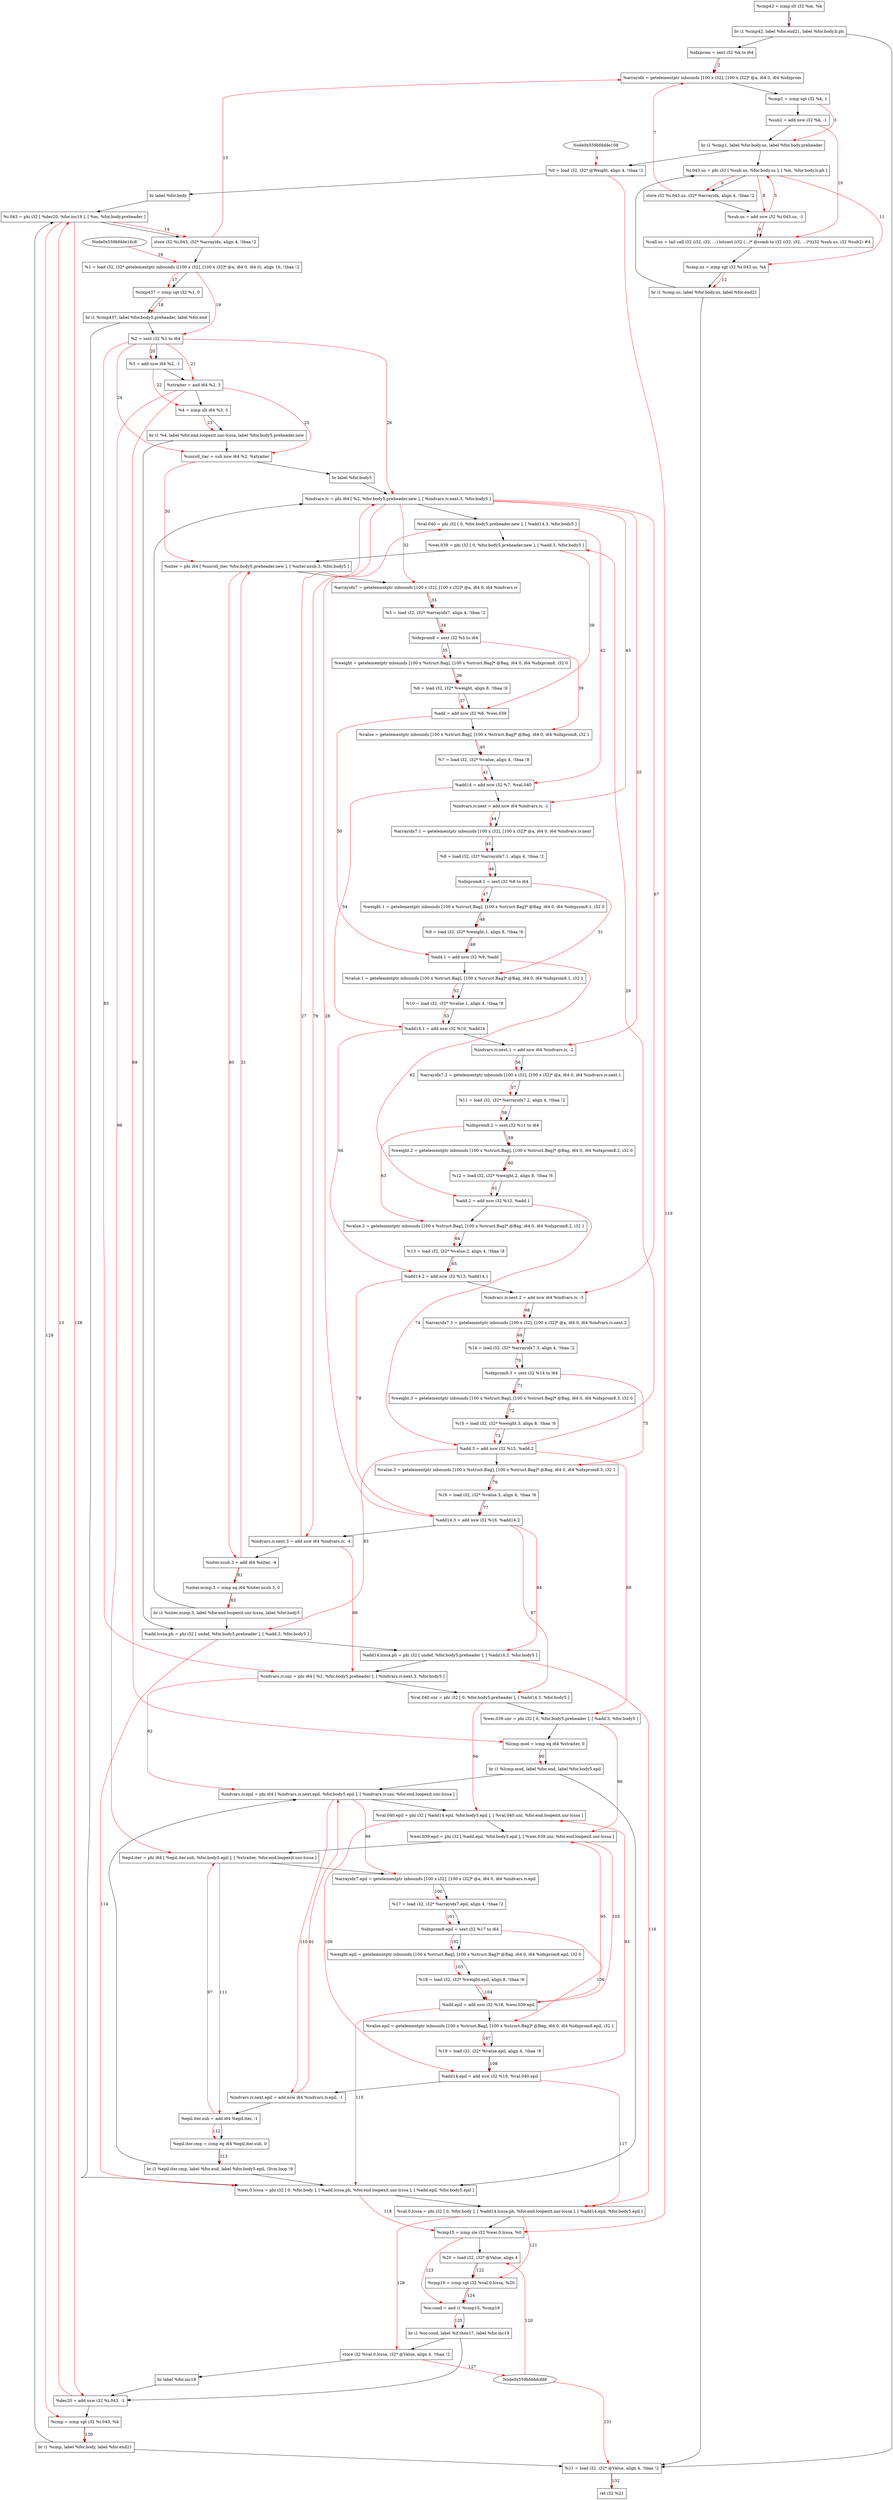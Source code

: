 digraph "CDFG for'func' function" {
	Node0x559bfdddedf0[shape=record, label="  %cmp42 = icmp slt i32 %m, %k"]
	Node0x559bfdd68c98[shape=record, label="  br i1 %cmp42, label %for.end21, label %for.body.lr.ph"]
	Node0x559bfdddef48[shape=record, label="  %idxprom = sext i32 %k to i64"]
	Node0x559bfdddf028[shape=record, label="  %arrayidx = getelementptr inbounds [100 x i32], [100 x i32]* @a, i64 0, i64 %idxprom"]
	Node0x559bfdddf110[shape=record, label="  %cmp1 = icmp sgt i32 %k, 1"]
	Node0x559bfdddf1d0[shape=record, label="  %sub2 = add nsw i32 %k, -1"]
	Node0x559bfdd68db8[shape=record, label="  br i1 %cmp1, label %for.body.us, label %for.body.preheader"]
	Node0x559bfdddf3d8[shape=record, label="  %0 = load i32, i32* @Weight, align 4, !tbaa !2"]
	Node0x559bfdde0588[shape=record, label="  br label %for.body"]
	Node0x559bfdde05f8[shape=record, label="  %i.043.us = phi i32 [ %sub.us, %for.body.us ], [ %m, %for.body.lr.ph ]"]
	Node0x559bfdde06f0[shape=record, label="  store i32 %i.043.us, i32* %arrayidx, align 4, !tbaa !2"]
	Node0x559bfdde0d80[shape=record, label="  %sub.us = add nsw i32 %i.043.us, -1"]
	Node0x559bfdde1238[shape=record, label="  %call.us = tail call i32 (i32, i32, ...) bitcast (i32 (...)* @comb to i32 (i32, i32, ...)*)(i32 %sub.us, i32 %sub2) #4"]
	Node0x559bfdde1330[shape=record, label="  %cmp.us = icmp sgt i32 %i.043.us, %k"]
	Node0x559bfdd74468[shape=record, label="  br i1 %cmp.us, label %for.body.us, label %for.end21"]
	Node0x559bfdde1528[shape=record, label="  %i.043 = phi i32 [ %dec20, %for.inc19 ], [ %m, %for.body.preheader ]"]
	Node0x559bfdde1610[shape=record, label="  store i32 %i.043, i32* %arrayidx, align 4, !tbaa !2"]
	Node0x559bfdde1718[shape=record, label="  %1 = load i32, i32* getelementptr inbounds ([100 x i32], [100 x i32]* @a, i64 0, i64 0), align 16, !tbaa !2"]
	Node0x559bfdde1790[shape=record, label="  %cmp437 = icmp sgt i32 %1, 0"]
	Node0x559bfdd74588[shape=record, label="  br i1 %cmp437, label %for.body5.preheader, label %for.end"]
	Node0x559bfdde1838[shape=record, label="  %2 = sext i32 %1 to i64"]
	Node0x559bfdde1a00[shape=record, label="  %3 = add nsw i64 %2, -1"]
	Node0x559bfdde1aa0[shape=record, label="  %xtraiter = and i64 %2, 3"]
	Node0x559bfdde1b40[shape=record, label="  %4 = icmp ult i64 %3, 3"]
	Node0x559bfdde2138[shape=record, label="  br i1 %4, label %for.end.loopexit.unr-lcssa, label %for.body5.preheader.new"]
	Node0x559bfdde21b0[shape=record, label="  %unroll_iter = sub nsw i64 %2, %xtraiter"]
	Node0x559bfdde2288[shape=record, label="  br label %for.body5"]
	Node0x559bfdde2338[shape=record, label="  %indvars.iv = phi i64 [ %2, %for.body5.preheader.new ], [ %indvars.iv.next.3, %for.body5 ]"]
	Node0x559bfdde2498[shape=record, label="  %val.040 = phi i32 [ 0, %for.body5.preheader.new ], [ %add14.3, %for.body5 ]"]
	Node0x559bfdde2608[shape=record, label="  %wei.039 = phi i32 [ 0, %for.body5.preheader.new ], [ %add.3, %for.body5 ]"]
	Node0x559bfdde2f68[shape=record, label="  %niter = phi i64 [ %unroll_iter, %for.body5.preheader.new ], [ %niter.nsub.3, %for.body5 ]"]
	Node0x559bfdde3068[shape=record, label="  %arrayidx7 = getelementptr inbounds [100 x i32], [100 x i32]* @a, i64 0, i64 %indvars.iv"]
	Node0x559bfdde3108[shape=record, label="  %5 = load i32, i32* %arrayidx7, align 4, !tbaa !2"]
	Node0x559bfdde3168[shape=record, label="  %idxprom8 = sext i32 %5 to i64"]
	Node0x559bfdde3240[shape=record, label="  %weight = getelementptr inbounds [100 x %struct.Bag], [100 x %struct.Bag]* @Bag, i64 0, i64 %idxprom8, i32 0"]
	Node0x559bfdde32c8[shape=record, label="  %6 = load i32, i32* %weight, align 8, !tbaa !6"]
	Node0x559bfdde3470[shape=record, label="  %add = add nsw i32 %6, %wei.039"]
	Node0x559bfdde3530[shape=record, label="  %value = getelementptr inbounds [100 x %struct.Bag], [100 x %struct.Bag]* @Bag, i64 0, i64 %idxprom8, i32 1"]
	Node0x559bfdde35b8[shape=record, label="  %7 = load i32, i32* %value, align 4, !tbaa !8"]
	Node0x559bfdde3760[shape=record, label="  %add14 = add nsw i32 %7, %val.040"]
	Node0x559bfdde37f0[shape=record, label="  %indvars.iv.next = add nsw i64 %indvars.iv, -1"]
	Node0x559bfdde38d8[shape=record, label="  %arrayidx7.1 = getelementptr inbounds [100 x i32], [100 x i32]* @a, i64 0, i64 %indvars.iv.next"]
	Node0x559bfdde3948[shape=record, label="  %8 = load i32, i32* %arrayidx7.1, align 4, !tbaa !2"]
	Node0x559bfdde3a38[shape=record, label="  %idxprom8.1 = sext i32 %8 to i64"]
	Node0x559bfdde3b10[shape=record, label="  %weight.1 = getelementptr inbounds [100 x %struct.Bag], [100 x %struct.Bag]* @Bag, i64 0, i64 %idxprom8.1, i32 0"]
	Node0x559bfdde3ba8[shape=record, label="  %9 = load i32, i32* %weight.1, align 8, !tbaa !6"]
	Node0x559bfdde4230[shape=record, label="  %add.1 = add nsw i32 %9, %add"]
	Node0x559bfdde42f0[shape=record, label="  %value.1 = getelementptr inbounds [100 x %struct.Bag], [100 x %struct.Bag]* @Bag, i64 0, i64 %idxprom8.1, i32 1"]
	Node0x559bfdde4378[shape=record, label="  %10 = load i32, i32* %value.1, align 4, !tbaa !8"]
	Node0x559bfdde4a00[shape=record, label="  %add14.1 = add nsw i32 %10, %add14"]
	Node0x559bfdde4af0[shape=record, label="  %indvars.iv.next.1 = add nsw i64 %indvars.iv, -2"]
	Node0x559bfdde4c08[shape=record, label="  %arrayidx7.2 = getelementptr inbounds [100 x i32], [100 x i32]* @a, i64 0, i64 %indvars.iv.next.1"]
	Node0x559bfdde4c78[shape=record, label="  %11 = load i32, i32* %arrayidx7.2, align 4, !tbaa !2"]
	Node0x559bfdde4cd8[shape=record, label="  %idxprom8.2 = sext i32 %11 to i64"]
	Node0x559bfdde4d80[shape=record, label="  %weight.2 = getelementptr inbounds [100 x %struct.Bag], [100 x %struct.Bag]* @Bag, i64 0, i64 %idxprom8.2, i32 0"]
	Node0x559bfdde4e18[shape=record, label="  %12 = load i32, i32* %weight.2, align 8, !tbaa !6"]
	Node0x559bfdde4e90[shape=record, label="  %add.2 = add nsw i32 %12, %add.1"]
	Node0x559bfdde5570[shape=record, label="  %value.2 = getelementptr inbounds [100 x %struct.Bag], [100 x %struct.Bag]* @Bag, i64 0, i64 %idxprom8.2, i32 1"]
	Node0x559bfdde55f8[shape=record, label="  %13 = load i32, i32* %value.2, align 4, !tbaa !8"]
	Node0x559bfdde5670[shape=record, label="  %add14.2 = add nsw i32 %13, %add14.1"]
	Node0x559bfdde5730[shape=record, label="  %indvars.iv.next.2 = add nsw i64 %indvars.iv, -3"]
	Node0x559bfdde5848[shape=record, label="  %arrayidx7.3 = getelementptr inbounds [100 x i32], [100 x i32]* @a, i64 0, i64 %indvars.iv.next.2"]
	Node0x559bfdde58b8[shape=record, label="  %14 = load i32, i32* %arrayidx7.3, align 4, !tbaa !2"]
	Node0x559bfdde5918[shape=record, label="  %idxprom8.3 = sext i32 %14 to i64"]
	Node0x559bfdde59c0[shape=record, label="  %weight.3 = getelementptr inbounds [100 x %struct.Bag], [100 x %struct.Bag]* @Bag, i64 0, i64 %idxprom8.3, i32 0"]
	Node0x559bfdde5a58[shape=record, label="  %15 = load i32, i32* %weight.3, align 8, !tbaa !6"]
	Node0x559bfdde5ad0[shape=record, label="  %add.3 = add nsw i32 %15, %add.2"]
	Node0x559bfdde5b70[shape=record, label="  %value.3 = getelementptr inbounds [100 x %struct.Bag], [100 x %struct.Bag]* @Bag, i64 0, i64 %idxprom8.3, i32 1"]
	Node0x559bfdde25b8[shape=record, label="  %16 = load i32, i32* %value.3, align 4, !tbaa !8"]
	Node0x559bfdde5c10[shape=record, label="  %add14.3 = add nsw i32 %16, %add14.2"]
	Node0x559bfdde5c80[shape=record, label="  %indvars.iv.next.3 = add nsw i64 %indvars.iv, -4"]
	Node0x559bfdde5cf0[shape=record, label="  %niter.nsub.3 = add i64 %niter, -4"]
	Node0x559bfdde5d60[shape=record, label="  %niter.ncmp.3 = icmp eq i64 %niter.nsub.3, 0"]
	Node0x559bfdde39d8[shape=record, label="  br i1 %niter.ncmp.3, label %for.end.loopexit.unr-lcssa, label %for.body5"]
	Node0x559bfdde1b88[shape=record, label="  %add.lcssa.ph = phi i32 [ undef, %for.body5.preheader ], [ %add.3, %for.body5 ]"]
	Node0x559bfdde5df8[shape=record, label="  %add14.lcssa.ph = phi i32 [ undef, %for.body5.preheader ], [ %add14.3, %for.body5 ]"]
	Node0x559bfdde5ec8[shape=record, label="  %indvars.iv.unr = phi i64 [ %2, %for.body5.preheader ], [ %indvars.iv.next.3, %for.body5 ]"]
	Node0x559bfdde5f98[shape=record, label="  %val.040.unr = phi i32 [ 0, %for.body5.preheader ], [ %add14.3, %for.body5 ]"]
	Node0x559bfdde6068[shape=record, label="  %wei.039.unr = phi i32 [ 0, %for.body5.preheader ], [ %add.3, %for.body5 ]"]
	Node0x559bfdde6130[shape=record, label="  %lcmp.mod = icmp eq i64 %xtraiter, 0"]
	Node0x559bfdde6238[shape=record, label="  br i1 %lcmp.mod, label %for.end, label %for.body5.epil"]
	Node0x559bfdde6338[shape=record, label="  %indvars.iv.epil = phi i64 [ %indvars.iv.next.epil, %for.body5.epil ], [ %indvars.iv.unr, %for.end.loopexit.unr-lcssa ]"]
	Node0x559bfdde6468[shape=record, label="  %val.040.epil = phi i32 [ %add14.epil, %for.body5.epil ], [ %val.040.unr, %for.end.loopexit.unr-lcssa ]"]
	Node0x559bfdde6598[shape=record, label="  %wei.039.epil = phi i32 [ %add.epil, %for.body5.epil ], [ %wei.039.unr, %for.end.loopexit.unr-lcssa ]"]
	Node0x559bfdde66c8[shape=record, label="  %epil.iter = phi i64 [ %epil.iter.sub, %for.body5.epil ], [ %xtraiter, %for.end.loopexit.unr-lcssa ]"]
	Node0x559bfdde67a8[shape=record, label="  %arrayidx7.epil = getelementptr inbounds [100 x i32], [100 x i32]* @a, i64 0, i64 %indvars.iv.epil"]
	Node0x559bfdde6818[shape=record, label="  %17 = load i32, i32* %arrayidx7.epil, align 4, !tbaa !2"]
	Node0x559bfdde6878[shape=record, label="  %idxprom8.epil = sext i32 %17 to i64"]
	Node0x559bfdde6950[shape=record, label="  %weight.epil = getelementptr inbounds [100 x %struct.Bag], [100 x %struct.Bag]* @Bag, i64 0, i64 %idxprom8.epil, i32 0"]
	Node0x559bfdde69e8[shape=record, label="  %18 = load i32, i32* %weight.epil, align 8, !tbaa !6"]
	Node0x559bfdde6a60[shape=record, label="  %add.epil = add nsw i32 %18, %wei.039.epil"]
	Node0x559bfdde6b00[shape=record, label="  %value.epil = getelementptr inbounds [100 x %struct.Bag], [100 x %struct.Bag]* @Bag, i64 0, i64 %idxprom8.epil, i32 1"]
	Node0x559bfdde20a8[shape=record, label="  %19 = load i32, i32* %value.epil, align 4, !tbaa !8"]
	Node0x559bfdde6b80[shape=record, label="  %add14.epil = add nsw i32 %19, %val.040.epil"]
	Node0x559bfdde6c20[shape=record, label="  %indvars.iv.next.epil = add nsw i64 %indvars.iv.epil, -1"]
	Node0x559bfdde6c90[shape=record, label="  %epil.iter.sub = add i64 %epil.iter, -1"]
	Node0x559bfdde6d00[shape=record, label="  %epil.iter.cmp = icmp eq i64 %epil.iter.sub, 0"]
	Node0x559bfdde6d88[shape=record, label="  br i1 %epil.iter.cmp, label %for.end, label %for.body5.epil, !llvm.loop !9"]
	Node0x559bfdde6ee8[shape=record, label="  %wei.0.lcssa = phi i32 [ 0, %for.body ], [ %add.lcssa.ph, %for.end.loopexit.unr-lcssa ], [ %add.epil, %for.body5.epil ]"]
	Node0x559bfdde26f8[shape=record, label="  %val.0.lcssa = phi i32 [ 0, %for.body ], [ %add14.lcssa.ph, %for.end.loopexit.unr-lcssa ], [ %add14.epil, %for.body5.epil ]"]
	Node0x559bfdde27e0[shape=record, label="  %cmp15 = icmp sle i32 %wei.0.lcssa, %0"]
	Node0x559bfdde1928[shape=record, label="  %20 = load i32, i32* @Value, align 4"]
	Node0x559bfdde2870[shape=record, label="  %cmp16 = icmp sgt i32 %val.0.lcssa, %20"]
	Node0x559bfdde2900[shape=record, label="  %or.cond = and i1 %cmp15, %cmp16"]
	Node0x559bfdde29f8[shape=record, label="  br i1 %or.cond, label %if.then17, label %for.inc19"]
	Node0x559bfdde2a70[shape=record, label="  store i32 %val.0.lcssa, i32* @Value, align 4, !tbaa !2"]
	Node0x559bfdde2448[shape=record, label="  br label %for.inc19"]
	Node0x559bfdde2af0[shape=record, label="  %dec20 = add nsw i32 %i.043, -1"]
	Node0x559bfdde2b60[shape=record, label="  %cmp = icmp sgt i32 %i.043, %k"]
	Node0x559bfdde2c08[shape=record, label="  br i1 %cmp, label %for.body, label %for.end21"]
	Node0x559bfddded78[shape=record, label="  %21 = load i32, i32* @Value, align 4, !tbaa !2"]
	Node0x559bfdde0528[shape=record, label="  ret i32 %21"]
	Node0x559bfdddedf0 -> Node0x559bfdd68c98
	Node0x559bfdd68c98 -> Node0x559bfddded78
	Node0x559bfdd68c98 -> Node0x559bfdddef48
	Node0x559bfdddef48 -> Node0x559bfdddf028
	Node0x559bfdddf028 -> Node0x559bfdddf110
	Node0x559bfdddf110 -> Node0x559bfdddf1d0
	Node0x559bfdddf1d0 -> Node0x559bfdd68db8
	Node0x559bfdd68db8 -> Node0x559bfdde05f8
	Node0x559bfdd68db8 -> Node0x559bfdddf3d8
	Node0x559bfdddf3d8 -> Node0x559bfdde0588
	Node0x559bfdde0588 -> Node0x559bfdde1528
	Node0x559bfdde05f8 -> Node0x559bfdde06f0
	Node0x559bfdde06f0 -> Node0x559bfdde0d80
	Node0x559bfdde0d80 -> Node0x559bfdde1238
	Node0x559bfdde1238 -> Node0x559bfdde1330
	Node0x559bfdde1330 -> Node0x559bfdd74468
	Node0x559bfdd74468 -> Node0x559bfdde05f8
	Node0x559bfdd74468 -> Node0x559bfddded78
	Node0x559bfdde1528 -> Node0x559bfdde1610
	Node0x559bfdde1610 -> Node0x559bfdde1718
	Node0x559bfdde1718 -> Node0x559bfdde1790
	Node0x559bfdde1790 -> Node0x559bfdd74588
	Node0x559bfdd74588 -> Node0x559bfdde1838
	Node0x559bfdd74588 -> Node0x559bfdde6ee8
	Node0x559bfdde1838 -> Node0x559bfdde1a00
	Node0x559bfdde1a00 -> Node0x559bfdde1aa0
	Node0x559bfdde1aa0 -> Node0x559bfdde1b40
	Node0x559bfdde1b40 -> Node0x559bfdde2138
	Node0x559bfdde2138 -> Node0x559bfdde1b88
	Node0x559bfdde2138 -> Node0x559bfdde21b0
	Node0x559bfdde21b0 -> Node0x559bfdde2288
	Node0x559bfdde2288 -> Node0x559bfdde2338
	Node0x559bfdde2338 -> Node0x559bfdde2498
	Node0x559bfdde2498 -> Node0x559bfdde2608
	Node0x559bfdde2608 -> Node0x559bfdde2f68
	Node0x559bfdde2f68 -> Node0x559bfdde3068
	Node0x559bfdde3068 -> Node0x559bfdde3108
	Node0x559bfdde3108 -> Node0x559bfdde3168
	Node0x559bfdde3168 -> Node0x559bfdde3240
	Node0x559bfdde3240 -> Node0x559bfdde32c8
	Node0x559bfdde32c8 -> Node0x559bfdde3470
	Node0x559bfdde3470 -> Node0x559bfdde3530
	Node0x559bfdde3530 -> Node0x559bfdde35b8
	Node0x559bfdde35b8 -> Node0x559bfdde3760
	Node0x559bfdde3760 -> Node0x559bfdde37f0
	Node0x559bfdde37f0 -> Node0x559bfdde38d8
	Node0x559bfdde38d8 -> Node0x559bfdde3948
	Node0x559bfdde3948 -> Node0x559bfdde3a38
	Node0x559bfdde3a38 -> Node0x559bfdde3b10
	Node0x559bfdde3b10 -> Node0x559bfdde3ba8
	Node0x559bfdde3ba8 -> Node0x559bfdde4230
	Node0x559bfdde4230 -> Node0x559bfdde42f0
	Node0x559bfdde42f0 -> Node0x559bfdde4378
	Node0x559bfdde4378 -> Node0x559bfdde4a00
	Node0x559bfdde4a00 -> Node0x559bfdde4af0
	Node0x559bfdde4af0 -> Node0x559bfdde4c08
	Node0x559bfdde4c08 -> Node0x559bfdde4c78
	Node0x559bfdde4c78 -> Node0x559bfdde4cd8
	Node0x559bfdde4cd8 -> Node0x559bfdde4d80
	Node0x559bfdde4d80 -> Node0x559bfdde4e18
	Node0x559bfdde4e18 -> Node0x559bfdde4e90
	Node0x559bfdde4e90 -> Node0x559bfdde5570
	Node0x559bfdde5570 -> Node0x559bfdde55f8
	Node0x559bfdde55f8 -> Node0x559bfdde5670
	Node0x559bfdde5670 -> Node0x559bfdde5730
	Node0x559bfdde5730 -> Node0x559bfdde5848
	Node0x559bfdde5848 -> Node0x559bfdde58b8
	Node0x559bfdde58b8 -> Node0x559bfdde5918
	Node0x559bfdde5918 -> Node0x559bfdde59c0
	Node0x559bfdde59c0 -> Node0x559bfdde5a58
	Node0x559bfdde5a58 -> Node0x559bfdde5ad0
	Node0x559bfdde5ad0 -> Node0x559bfdde5b70
	Node0x559bfdde5b70 -> Node0x559bfdde25b8
	Node0x559bfdde25b8 -> Node0x559bfdde5c10
	Node0x559bfdde5c10 -> Node0x559bfdde5c80
	Node0x559bfdde5c80 -> Node0x559bfdde5cf0
	Node0x559bfdde5cf0 -> Node0x559bfdde5d60
	Node0x559bfdde5d60 -> Node0x559bfdde39d8
	Node0x559bfdde39d8 -> Node0x559bfdde1b88
	Node0x559bfdde39d8 -> Node0x559bfdde2338
	Node0x559bfdde1b88 -> Node0x559bfdde5df8
	Node0x559bfdde5df8 -> Node0x559bfdde5ec8
	Node0x559bfdde5ec8 -> Node0x559bfdde5f98
	Node0x559bfdde5f98 -> Node0x559bfdde6068
	Node0x559bfdde6068 -> Node0x559bfdde6130
	Node0x559bfdde6130 -> Node0x559bfdde6238
	Node0x559bfdde6238 -> Node0x559bfdde6ee8
	Node0x559bfdde6238 -> Node0x559bfdde6338
	Node0x559bfdde6338 -> Node0x559bfdde6468
	Node0x559bfdde6468 -> Node0x559bfdde6598
	Node0x559bfdde6598 -> Node0x559bfdde66c8
	Node0x559bfdde66c8 -> Node0x559bfdde67a8
	Node0x559bfdde67a8 -> Node0x559bfdde6818
	Node0x559bfdde6818 -> Node0x559bfdde6878
	Node0x559bfdde6878 -> Node0x559bfdde6950
	Node0x559bfdde6950 -> Node0x559bfdde69e8
	Node0x559bfdde69e8 -> Node0x559bfdde6a60
	Node0x559bfdde6a60 -> Node0x559bfdde6b00
	Node0x559bfdde6b00 -> Node0x559bfdde20a8
	Node0x559bfdde20a8 -> Node0x559bfdde6b80
	Node0x559bfdde6b80 -> Node0x559bfdde6c20
	Node0x559bfdde6c20 -> Node0x559bfdde6c90
	Node0x559bfdde6c90 -> Node0x559bfdde6d00
	Node0x559bfdde6d00 -> Node0x559bfdde6d88
	Node0x559bfdde6d88 -> Node0x559bfdde6ee8
	Node0x559bfdde6d88 -> Node0x559bfdde6338
	Node0x559bfdde6ee8 -> Node0x559bfdde26f8
	Node0x559bfdde26f8 -> Node0x559bfdde27e0
	Node0x559bfdde27e0 -> Node0x559bfdde1928
	Node0x559bfdde1928 -> Node0x559bfdde2870
	Node0x559bfdde2870 -> Node0x559bfdde2900
	Node0x559bfdde2900 -> Node0x559bfdde29f8
	Node0x559bfdde29f8 -> Node0x559bfdde2a70
	Node0x559bfdde29f8 -> Node0x559bfdde2af0
	Node0x559bfdde2a70 -> Node0x559bfdde2448
	Node0x559bfdde2448 -> Node0x559bfdde2af0
	Node0x559bfdde2af0 -> Node0x559bfdde2b60
	Node0x559bfdde2b60 -> Node0x559bfdde2c08
	Node0x559bfdde2c08 -> Node0x559bfdde1528
	Node0x559bfdde2c08 -> Node0x559bfddded78
	Node0x559bfddded78 -> Node0x559bfdde0528
edge [color=red]
	Node0x559bfdddedf0 -> Node0x559bfdd68c98[label="1"]
	Node0x559bfdddef48 -> Node0x559bfdddf028[label="2"]
	Node0x559bfdddf110 -> Node0x559bfdd68db8[label="3"]
	Node0x559bfddde108 -> Node0x559bfdddf3d8[label="4"]
	Node0x559bfdde0d80 -> Node0x559bfdde05f8[label="5"]
	Node0x559bfdde05f8 -> Node0x559bfdde06f0[label="6"]
	Node0x559bfdde06f0 -> Node0x559bfdddf028[label="7"]
	Node0x559bfdde05f8 -> Node0x559bfdde0d80[label="8"]
	Node0x559bfdde0d80 -> Node0x559bfdde1238[label="9"]
	Node0x559bfdddf1d0 -> Node0x559bfdde1238[label="10"]
	Node0x559bfdde05f8 -> Node0x559bfdde1330[label="11"]
	Node0x559bfdde1330 -> Node0x559bfdd74468[label="12"]
	Node0x559bfdde2af0 -> Node0x559bfdde1528[label="13"]
	Node0x559bfdde1528 -> Node0x559bfdde1610[label="14"]
	Node0x559bfdde1610 -> Node0x559bfdddf028[label="15"]
	Node0x559bfdde16c8 -> Node0x559bfdde1718[label="16"]
	Node0x559bfdde1718 -> Node0x559bfdde1790[label="17"]
	Node0x559bfdde1790 -> Node0x559bfdd74588[label="18"]
	Node0x559bfdde1718 -> Node0x559bfdde1838[label="19"]
	Node0x559bfdde1838 -> Node0x559bfdde1a00[label="20"]
	Node0x559bfdde1838 -> Node0x559bfdde1aa0[label="21"]
	Node0x559bfdde1a00 -> Node0x559bfdde1b40[label="22"]
	Node0x559bfdde1b40 -> Node0x559bfdde2138[label="23"]
	Node0x559bfdde1838 -> Node0x559bfdde21b0[label="24"]
	Node0x559bfdde1aa0 -> Node0x559bfdde21b0[label="25"]
	Node0x559bfdde1838 -> Node0x559bfdde2338[label="26"]
	Node0x559bfdde5c80 -> Node0x559bfdde2338[label="27"]
	Node0x559bfdde5c10 -> Node0x559bfdde2498[label="28"]
	Node0x559bfdde5ad0 -> Node0x559bfdde2608[label="29"]
	Node0x559bfdde21b0 -> Node0x559bfdde2f68[label="30"]
	Node0x559bfdde5cf0 -> Node0x559bfdde2f68[label="31"]
	Node0x559bfdde2338 -> Node0x559bfdde3068[label="32"]
	Node0x559bfdde3068 -> Node0x559bfdde3108[label="33"]
	Node0x559bfdde3108 -> Node0x559bfdde3168[label="34"]
	Node0x559bfdde3168 -> Node0x559bfdde3240[label="35"]
	Node0x559bfdde3240 -> Node0x559bfdde32c8[label="36"]
	Node0x559bfdde32c8 -> Node0x559bfdde3470[label="37"]
	Node0x559bfdde2608 -> Node0x559bfdde3470[label="38"]
	Node0x559bfdde3168 -> Node0x559bfdde3530[label="39"]
	Node0x559bfdde3530 -> Node0x559bfdde35b8[label="40"]
	Node0x559bfdde35b8 -> Node0x559bfdde3760[label="41"]
	Node0x559bfdde2498 -> Node0x559bfdde3760[label="42"]
	Node0x559bfdde2338 -> Node0x559bfdde37f0[label="43"]
	Node0x559bfdde37f0 -> Node0x559bfdde38d8[label="44"]
	Node0x559bfdde38d8 -> Node0x559bfdde3948[label="45"]
	Node0x559bfdde3948 -> Node0x559bfdde3a38[label="46"]
	Node0x559bfdde3a38 -> Node0x559bfdde3b10[label="47"]
	Node0x559bfdde3b10 -> Node0x559bfdde3ba8[label="48"]
	Node0x559bfdde3ba8 -> Node0x559bfdde4230[label="49"]
	Node0x559bfdde3470 -> Node0x559bfdde4230[label="50"]
	Node0x559bfdde3a38 -> Node0x559bfdde42f0[label="51"]
	Node0x559bfdde42f0 -> Node0x559bfdde4378[label="52"]
	Node0x559bfdde4378 -> Node0x559bfdde4a00[label="53"]
	Node0x559bfdde3760 -> Node0x559bfdde4a00[label="54"]
	Node0x559bfdde2338 -> Node0x559bfdde4af0[label="55"]
	Node0x559bfdde4af0 -> Node0x559bfdde4c08[label="56"]
	Node0x559bfdde4c08 -> Node0x559bfdde4c78[label="57"]
	Node0x559bfdde4c78 -> Node0x559bfdde4cd8[label="58"]
	Node0x559bfdde4cd8 -> Node0x559bfdde4d80[label="59"]
	Node0x559bfdde4d80 -> Node0x559bfdde4e18[label="60"]
	Node0x559bfdde4e18 -> Node0x559bfdde4e90[label="61"]
	Node0x559bfdde4230 -> Node0x559bfdde4e90[label="62"]
	Node0x559bfdde4cd8 -> Node0x559bfdde5570[label="63"]
	Node0x559bfdde5570 -> Node0x559bfdde55f8[label="64"]
	Node0x559bfdde55f8 -> Node0x559bfdde5670[label="65"]
	Node0x559bfdde4a00 -> Node0x559bfdde5670[label="66"]
	Node0x559bfdde2338 -> Node0x559bfdde5730[label="67"]
	Node0x559bfdde5730 -> Node0x559bfdde5848[label="68"]
	Node0x559bfdde5848 -> Node0x559bfdde58b8[label="69"]
	Node0x559bfdde58b8 -> Node0x559bfdde5918[label="70"]
	Node0x559bfdde5918 -> Node0x559bfdde59c0[label="71"]
	Node0x559bfdde59c0 -> Node0x559bfdde5a58[label="72"]
	Node0x559bfdde5a58 -> Node0x559bfdde5ad0[label="73"]
	Node0x559bfdde4e90 -> Node0x559bfdde5ad0[label="74"]
	Node0x559bfdde5918 -> Node0x559bfdde5b70[label="75"]
	Node0x559bfdde5b70 -> Node0x559bfdde25b8[label="76"]
	Node0x559bfdde25b8 -> Node0x559bfdde5c10[label="77"]
	Node0x559bfdde5670 -> Node0x559bfdde5c10[label="78"]
	Node0x559bfdde2338 -> Node0x559bfdde5c80[label="79"]
	Node0x559bfdde2f68 -> Node0x559bfdde5cf0[label="80"]
	Node0x559bfdde5cf0 -> Node0x559bfdde5d60[label="81"]
	Node0x559bfdde5d60 -> Node0x559bfdde39d8[label="82"]
	Node0x559bfdde5ad0 -> Node0x559bfdde1b88[label="83"]
	Node0x559bfdde5c10 -> Node0x559bfdde5df8[label="84"]
	Node0x559bfdde1838 -> Node0x559bfdde5ec8[label="85"]
	Node0x559bfdde5c80 -> Node0x559bfdde5ec8[label="86"]
	Node0x559bfdde5c10 -> Node0x559bfdde5f98[label="87"]
	Node0x559bfdde5ad0 -> Node0x559bfdde6068[label="88"]
	Node0x559bfdde1aa0 -> Node0x559bfdde6130[label="89"]
	Node0x559bfdde6130 -> Node0x559bfdde6238[label="90"]
	Node0x559bfdde6c20 -> Node0x559bfdde6338[label="91"]
	Node0x559bfdde5ec8 -> Node0x559bfdde6338[label="92"]
	Node0x559bfdde6b80 -> Node0x559bfdde6468[label="93"]
	Node0x559bfdde5f98 -> Node0x559bfdde6468[label="94"]
	Node0x559bfdde6a60 -> Node0x559bfdde6598[label="95"]
	Node0x559bfdde6068 -> Node0x559bfdde6598[label="96"]
	Node0x559bfdde6c90 -> Node0x559bfdde66c8[label="97"]
	Node0x559bfdde1aa0 -> Node0x559bfdde66c8[label="98"]
	Node0x559bfdde6338 -> Node0x559bfdde67a8[label="99"]
	Node0x559bfdde67a8 -> Node0x559bfdde6818[label="100"]
	Node0x559bfdde6818 -> Node0x559bfdde6878[label="101"]
	Node0x559bfdde6878 -> Node0x559bfdde6950[label="102"]
	Node0x559bfdde6950 -> Node0x559bfdde69e8[label="103"]
	Node0x559bfdde69e8 -> Node0x559bfdde6a60[label="104"]
	Node0x559bfdde6598 -> Node0x559bfdde6a60[label="105"]
	Node0x559bfdde6878 -> Node0x559bfdde6b00[label="106"]
	Node0x559bfdde6b00 -> Node0x559bfdde20a8[label="107"]
	Node0x559bfdde20a8 -> Node0x559bfdde6b80[label="108"]
	Node0x559bfdde6468 -> Node0x559bfdde6b80[label="109"]
	Node0x559bfdde6338 -> Node0x559bfdde6c20[label="110"]
	Node0x559bfdde66c8 -> Node0x559bfdde6c90[label="111"]
	Node0x559bfdde6c90 -> Node0x559bfdde6d00[label="112"]
	Node0x559bfdde6d00 -> Node0x559bfdde6d88[label="113"]
	Node0x559bfdde1b88 -> Node0x559bfdde6ee8[label="114"]
	Node0x559bfdde6a60 -> Node0x559bfdde6ee8[label="115"]
	Node0x559bfdde5df8 -> Node0x559bfdde26f8[label="116"]
	Node0x559bfdde6b80 -> Node0x559bfdde26f8[label="117"]
	Node0x559bfdde6ee8 -> Node0x559bfdde27e0[label="118"]
	Node0x559bfdddf3d8 -> Node0x559bfdde27e0[label="119"]
	Node0x559bfdddcfd8 -> Node0x559bfdde1928[label="120"]
	Node0x559bfdde26f8 -> Node0x559bfdde2870[label="121"]
	Node0x559bfdde1928 -> Node0x559bfdde2870[label="122"]
	Node0x559bfdde27e0 -> Node0x559bfdde2900[label="123"]
	Node0x559bfdde2870 -> Node0x559bfdde2900[label="124"]
	Node0x559bfdde2900 -> Node0x559bfdde29f8[label="125"]
	Node0x559bfdde26f8 -> Node0x559bfdde2a70[label="126"]
	Node0x559bfdde2a70 -> Node0x559bfdddcfd8[label="127"]
	Node0x559bfdde1528 -> Node0x559bfdde2af0[label="128"]
	Node0x559bfdde1528 -> Node0x559bfdde2b60[label="129"]
	Node0x559bfdde2b60 -> Node0x559bfdde2c08[label="130"]
	Node0x559bfdddcfd8 -> Node0x559bfddded78[label="131"]
	Node0x559bfddded78 -> Node0x559bfdde0528[label="132"]
}
